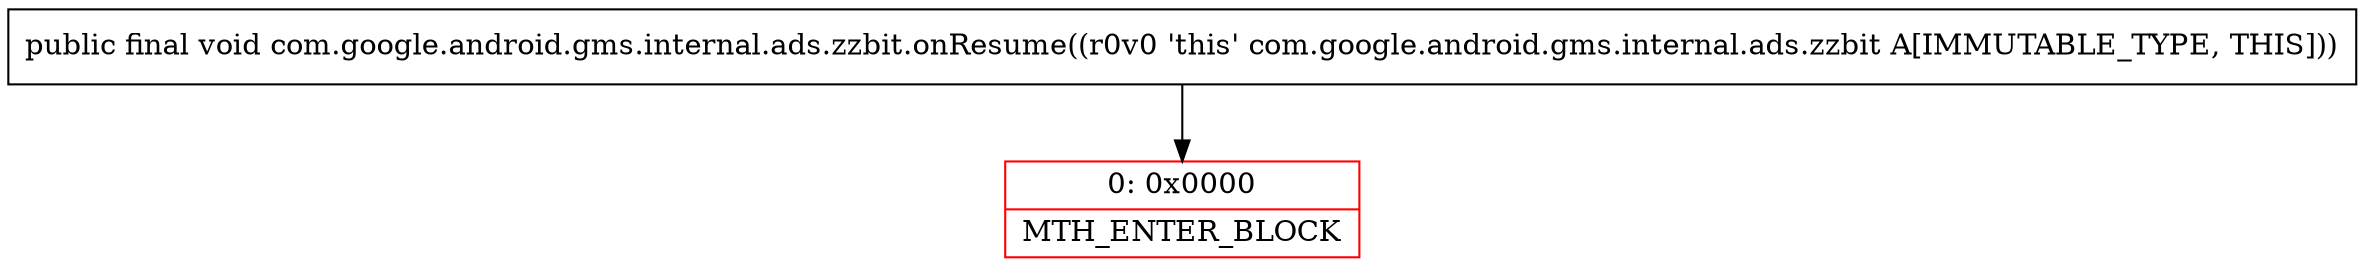 digraph "CFG forcom.google.android.gms.internal.ads.zzbit.onResume()V" {
subgraph cluster_Region_1034230228 {
label = "R(0)";
node [shape=record,color=blue];
}
Node_0 [shape=record,color=red,label="{0\:\ 0x0000|MTH_ENTER_BLOCK\l}"];
MethodNode[shape=record,label="{public final void com.google.android.gms.internal.ads.zzbit.onResume((r0v0 'this' com.google.android.gms.internal.ads.zzbit A[IMMUTABLE_TYPE, THIS])) }"];
MethodNode -> Node_0;
}

